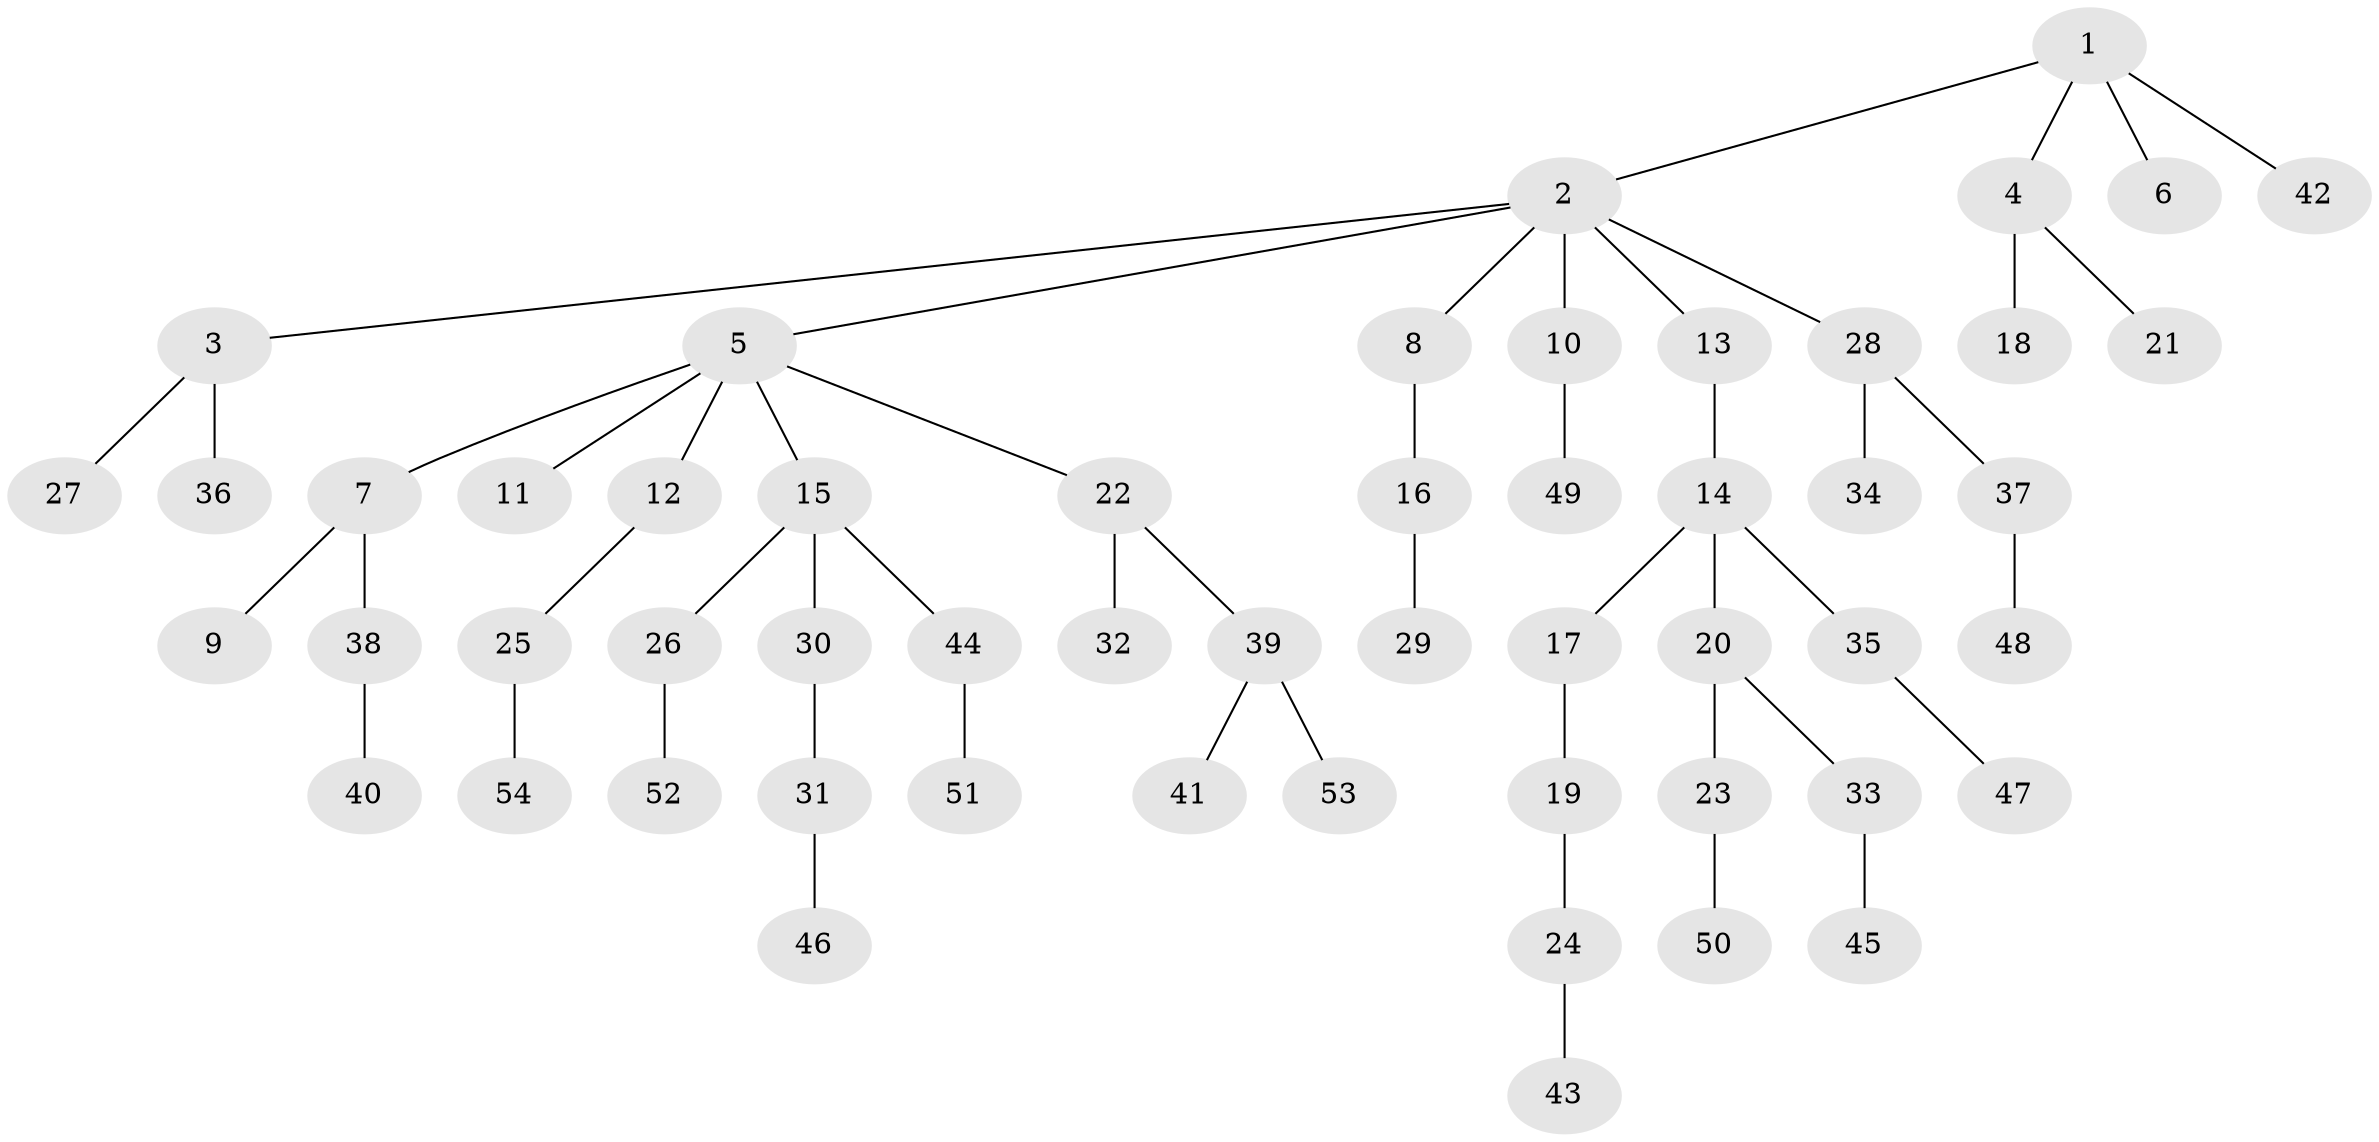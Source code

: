 // original degree distribution, {5: 0.009259259259259259, 8: 0.009259259259259259, 4: 0.10185185185185185, 6: 0.018518518518518517, 7: 0.009259259259259259, 2: 0.18518518518518517, 3: 0.12037037037037036, 1: 0.5462962962962963}
// Generated by graph-tools (version 1.1) at 2025/37/03/09/25 02:37:09]
// undirected, 54 vertices, 53 edges
graph export_dot {
graph [start="1"]
  node [color=gray90,style=filled];
  1;
  2;
  3;
  4;
  5;
  6;
  7;
  8;
  9;
  10;
  11;
  12;
  13;
  14;
  15;
  16;
  17;
  18;
  19;
  20;
  21;
  22;
  23;
  24;
  25;
  26;
  27;
  28;
  29;
  30;
  31;
  32;
  33;
  34;
  35;
  36;
  37;
  38;
  39;
  40;
  41;
  42;
  43;
  44;
  45;
  46;
  47;
  48;
  49;
  50;
  51;
  52;
  53;
  54;
  1 -- 2 [weight=1.0];
  1 -- 4 [weight=1.0];
  1 -- 6 [weight=1.0];
  1 -- 42 [weight=1.0];
  2 -- 3 [weight=1.0];
  2 -- 5 [weight=1.0];
  2 -- 8 [weight=1.0];
  2 -- 10 [weight=1.0];
  2 -- 13 [weight=1.0];
  2 -- 28 [weight=1.0];
  3 -- 27 [weight=1.0];
  3 -- 36 [weight=1.0];
  4 -- 18 [weight=1.0];
  4 -- 21 [weight=1.0];
  5 -- 7 [weight=1.0];
  5 -- 11 [weight=1.0];
  5 -- 12 [weight=1.0];
  5 -- 15 [weight=1.0];
  5 -- 22 [weight=1.0];
  7 -- 9 [weight=2.0];
  7 -- 38 [weight=1.0];
  8 -- 16 [weight=2.0];
  10 -- 49 [weight=1.0];
  12 -- 25 [weight=2.0];
  13 -- 14 [weight=1.0];
  14 -- 17 [weight=1.0];
  14 -- 20 [weight=1.0];
  14 -- 35 [weight=1.0];
  15 -- 26 [weight=1.0];
  15 -- 30 [weight=1.0];
  15 -- 44 [weight=2.0];
  16 -- 29 [weight=1.0];
  17 -- 19 [weight=2.0];
  19 -- 24 [weight=1.0];
  20 -- 23 [weight=1.0];
  20 -- 33 [weight=1.0];
  22 -- 32 [weight=1.0];
  22 -- 39 [weight=1.0];
  23 -- 50 [weight=1.0];
  24 -- 43 [weight=1.0];
  25 -- 54 [weight=1.0];
  26 -- 52 [weight=1.0];
  28 -- 34 [weight=1.0];
  28 -- 37 [weight=1.0];
  30 -- 31 [weight=1.0];
  31 -- 46 [weight=1.0];
  33 -- 45 [weight=1.0];
  35 -- 47 [weight=1.0];
  37 -- 48 [weight=2.0];
  38 -- 40 [weight=1.0];
  39 -- 41 [weight=1.0];
  39 -- 53 [weight=1.0];
  44 -- 51 [weight=1.0];
}
